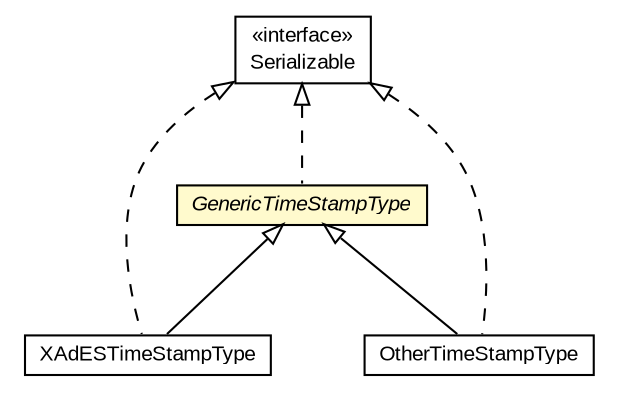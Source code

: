 #!/usr/local/bin/dot
#
# Class diagram 
# Generated by UMLGraph version R5_6-24-gf6e263 (http://www.umlgraph.org/)
#

digraph G {
	edge [fontname="arial",fontsize=10,labelfontname="arial",labelfontsize=10];
	node [fontname="arial",fontsize=10,shape=plaintext];
	nodesep=0.25;
	ranksep=0.5;
	// eu.europa.esig.jaxb.xades.XAdESTimeStampType
	c369413 [label=<<table title="eu.europa.esig.jaxb.xades.XAdESTimeStampType" border="0" cellborder="1" cellspacing="0" cellpadding="2" port="p" href="./XAdESTimeStampType.html">
		<tr><td><table border="0" cellspacing="0" cellpadding="1">
<tr><td align="center" balign="center"> XAdESTimeStampType </td></tr>
		</table></td></tr>
		</table>>, URL="./XAdESTimeStampType.html", fontname="arial", fontcolor="black", fontsize=10.0];
	// eu.europa.esig.jaxb.xades.OtherTimeStampType
	c369432 [label=<<table title="eu.europa.esig.jaxb.xades.OtherTimeStampType" border="0" cellborder="1" cellspacing="0" cellpadding="2" port="p" href="./OtherTimeStampType.html">
		<tr><td><table border="0" cellspacing="0" cellpadding="1">
<tr><td align="center" balign="center"> OtherTimeStampType </td></tr>
		</table></td></tr>
		</table>>, URL="./OtherTimeStampType.html", fontname="arial", fontcolor="black", fontsize=10.0];
	// eu.europa.esig.jaxb.xades.GenericTimeStampType
	c369445 [label=<<table title="eu.europa.esig.jaxb.xades.GenericTimeStampType" border="0" cellborder="1" cellspacing="0" cellpadding="2" port="p" bgcolor="lemonChiffon" href="./GenericTimeStampType.html">
		<tr><td><table border="0" cellspacing="0" cellpadding="1">
<tr><td align="center" balign="center"><font face="arial italic"> GenericTimeStampType </font></td></tr>
		</table></td></tr>
		</table>>, URL="./GenericTimeStampType.html", fontname="arial", fontcolor="black", fontsize=10.0];
	//eu.europa.esig.jaxb.xades.XAdESTimeStampType extends eu.europa.esig.jaxb.xades.GenericTimeStampType
	c369445:p -> c369413:p [dir=back,arrowtail=empty];
	//eu.europa.esig.jaxb.xades.XAdESTimeStampType implements java.io.Serializable
	c369664:p -> c369413:p [dir=back,arrowtail=empty,style=dashed];
	//eu.europa.esig.jaxb.xades.OtherTimeStampType extends eu.europa.esig.jaxb.xades.GenericTimeStampType
	c369445:p -> c369432:p [dir=back,arrowtail=empty];
	//eu.europa.esig.jaxb.xades.OtherTimeStampType implements java.io.Serializable
	c369664:p -> c369432:p [dir=back,arrowtail=empty,style=dashed];
	//eu.europa.esig.jaxb.xades.GenericTimeStampType implements java.io.Serializable
	c369664:p -> c369445:p [dir=back,arrowtail=empty,style=dashed];
	// java.io.Serializable
	c369664 [label=<<table title="java.io.Serializable" border="0" cellborder="1" cellspacing="0" cellpadding="2" port="p" href="http://java.sun.com/j2se/1.4.2/docs/api/java/io/Serializable.html">
		<tr><td><table border="0" cellspacing="0" cellpadding="1">
<tr><td align="center" balign="center"> &#171;interface&#187; </td></tr>
<tr><td align="center" balign="center"> Serializable </td></tr>
		</table></td></tr>
		</table>>, URL="http://java.sun.com/j2se/1.4.2/docs/api/java/io/Serializable.html", fontname="arial", fontcolor="black", fontsize=10.0];
}

